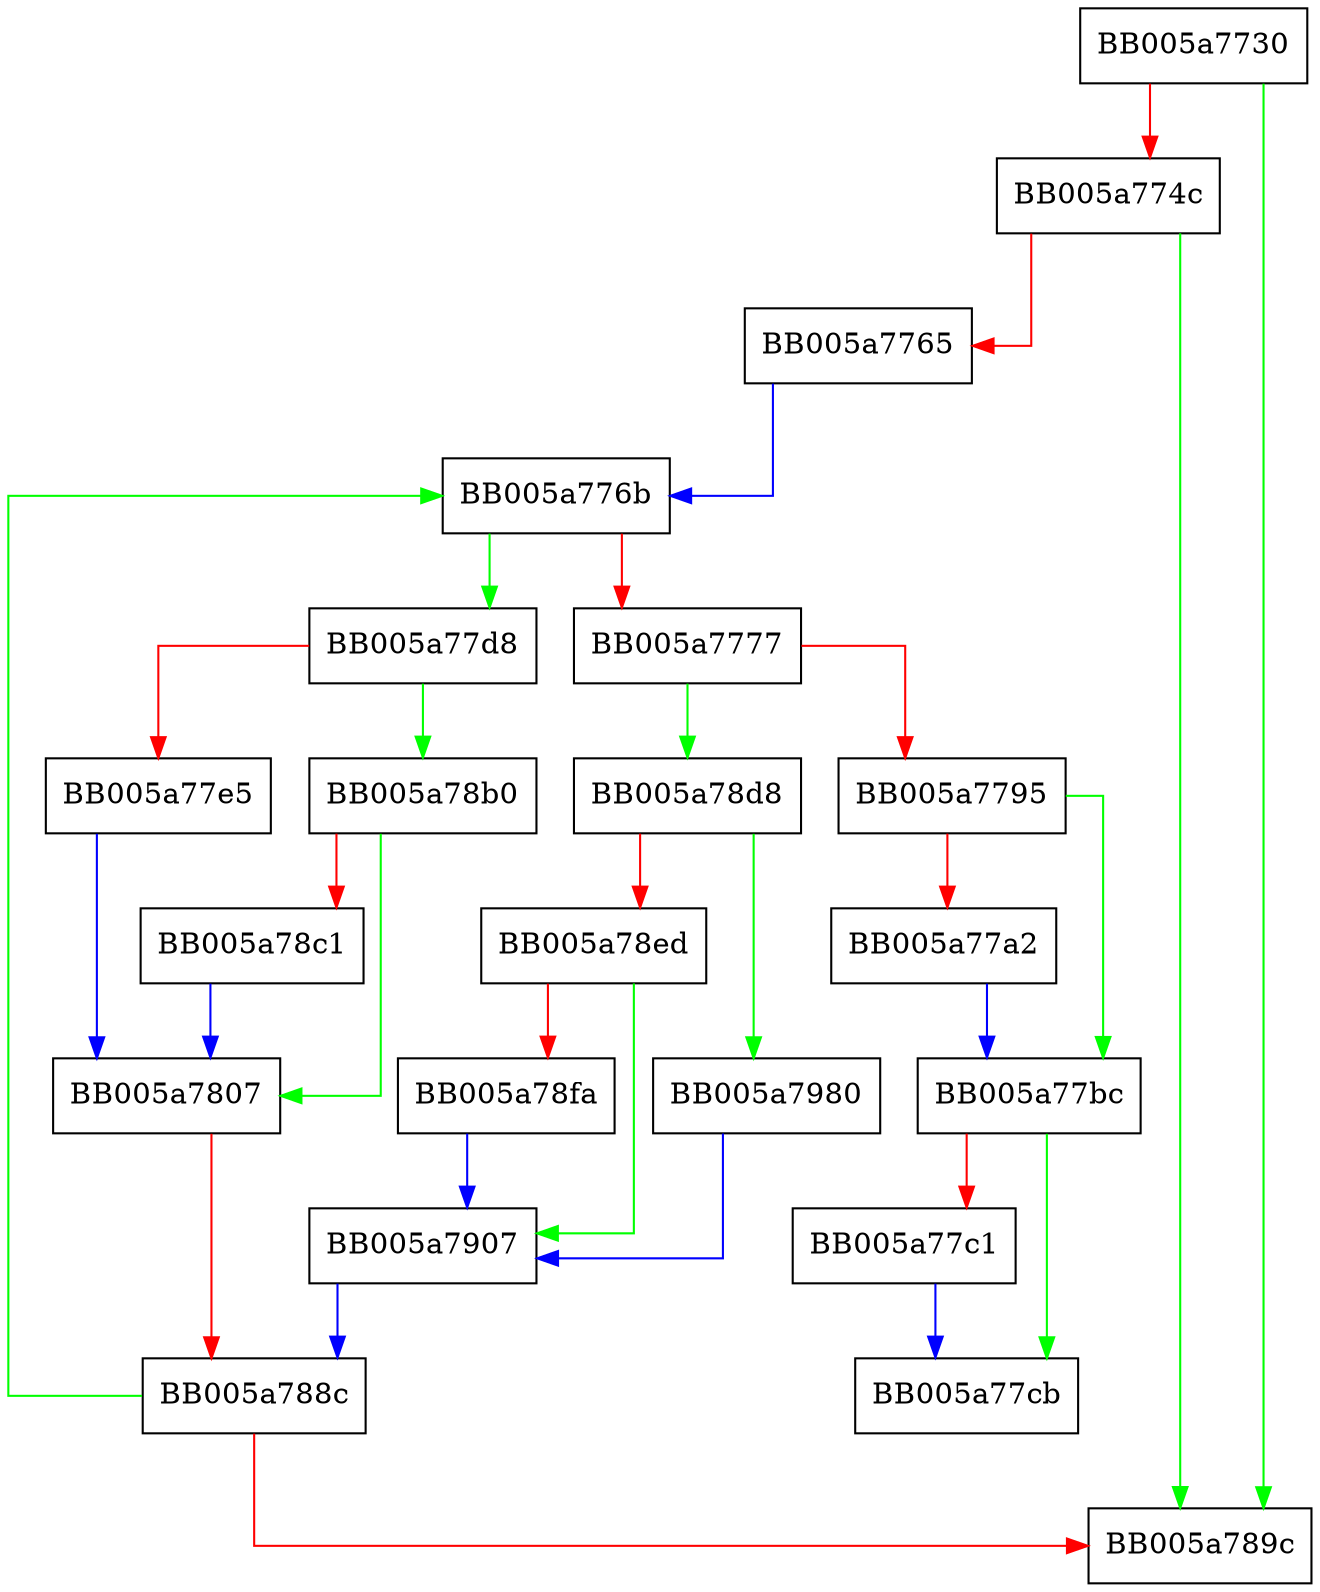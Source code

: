 digraph ERR_peek_error_line {
  node [shape="box"];
  graph [splines=ortho];
  BB005a7730 -> BB005a789c [color="green"];
  BB005a7730 -> BB005a774c [color="red"];
  BB005a774c -> BB005a789c [color="green"];
  BB005a774c -> BB005a7765 [color="red"];
  BB005a7765 -> BB005a776b [color="blue"];
  BB005a776b -> BB005a77d8 [color="green"];
  BB005a776b -> BB005a7777 [color="red"];
  BB005a7777 -> BB005a78d8 [color="green"];
  BB005a7777 -> BB005a7795 [color="red"];
  BB005a7795 -> BB005a77bc [color="green"];
  BB005a7795 -> BB005a77a2 [color="red"];
  BB005a77a2 -> BB005a77bc [color="blue"];
  BB005a77bc -> BB005a77cb [color="green"];
  BB005a77bc -> BB005a77c1 [color="red"];
  BB005a77c1 -> BB005a77cb [color="blue"];
  BB005a77d8 -> BB005a78b0 [color="green"];
  BB005a77d8 -> BB005a77e5 [color="red"];
  BB005a77e5 -> BB005a7807 [color="blue"];
  BB005a7807 -> BB005a788c [color="red"];
  BB005a788c -> BB005a776b [color="green"];
  BB005a788c -> BB005a789c [color="red"];
  BB005a78b0 -> BB005a7807 [color="green"];
  BB005a78b0 -> BB005a78c1 [color="red"];
  BB005a78c1 -> BB005a7807 [color="blue"];
  BB005a78d8 -> BB005a7980 [color="green"];
  BB005a78d8 -> BB005a78ed [color="red"];
  BB005a78ed -> BB005a7907 [color="green"];
  BB005a78ed -> BB005a78fa [color="red"];
  BB005a78fa -> BB005a7907 [color="blue"];
  BB005a7907 -> BB005a788c [color="blue"];
  BB005a7980 -> BB005a7907 [color="blue"];
}